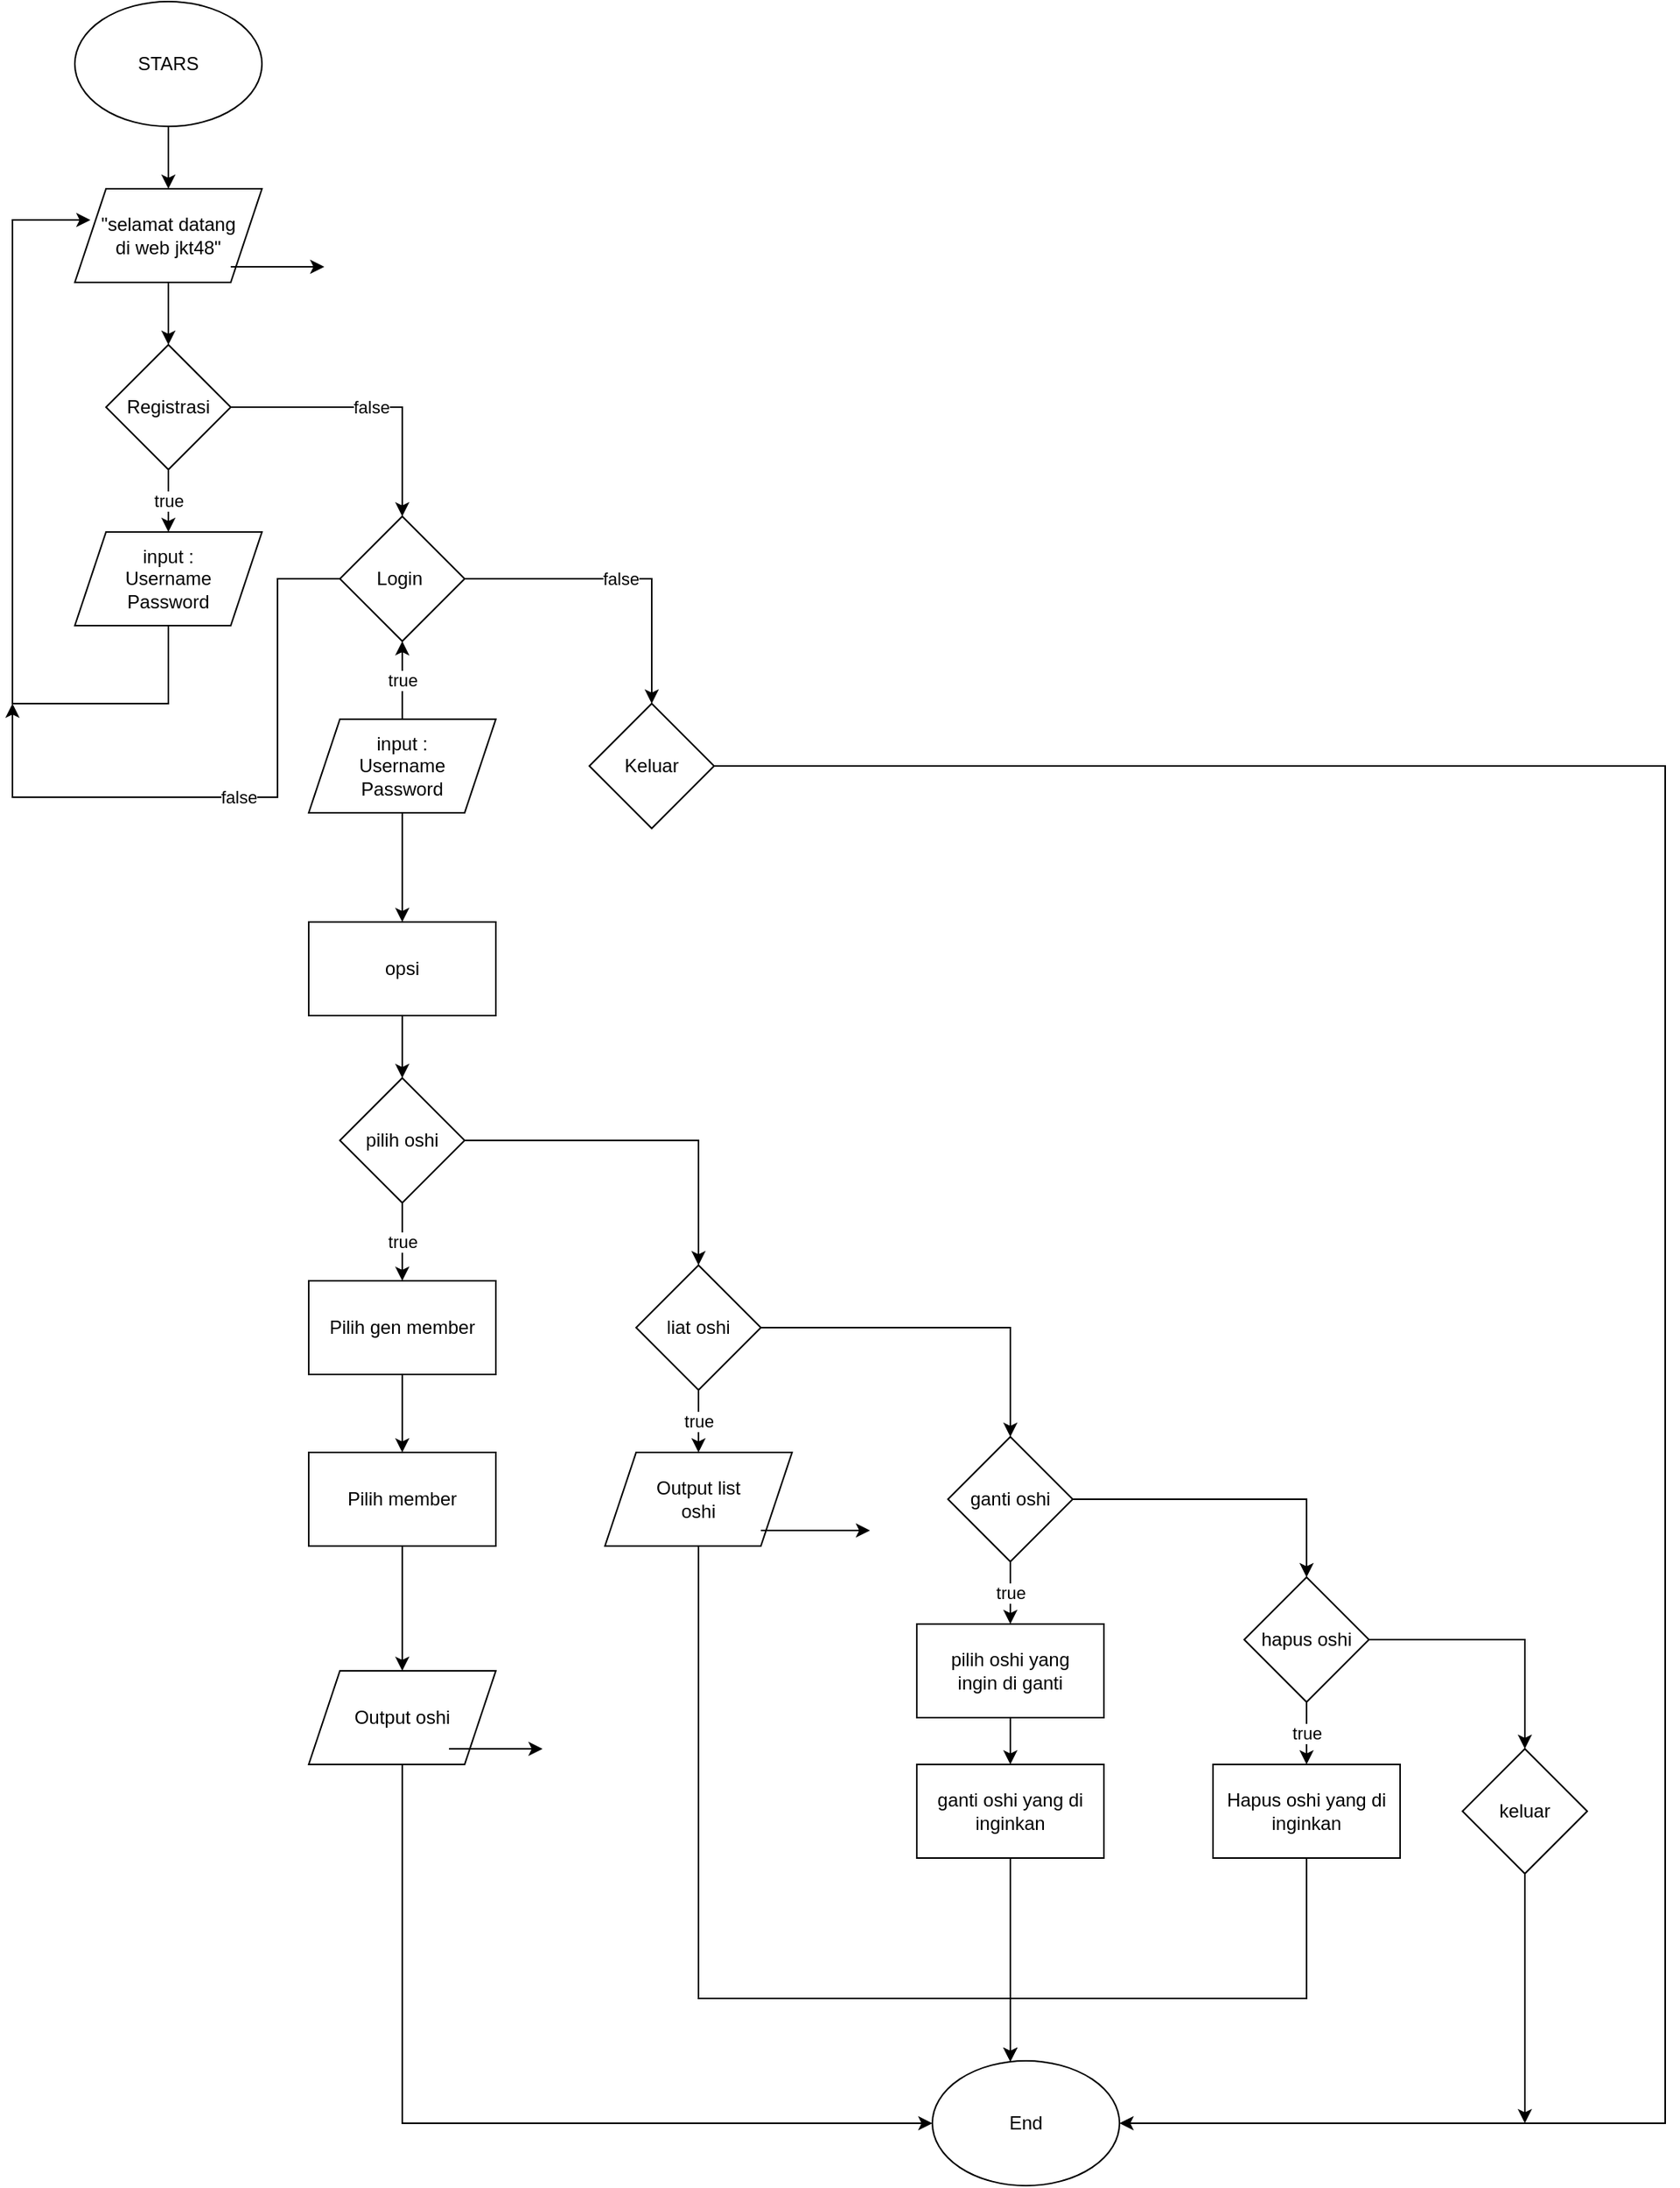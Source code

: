 <mxfile version="24.7.17">
  <diagram id="O3qtBx4zgoudDYwL3oXA" name="Page-2">
    <mxGraphModel dx="3440" dy="2615" grid="1" gridSize="10" guides="1" tooltips="1" connect="1" arrows="1" fold="1" page="1" pageScale="1" pageWidth="850" pageHeight="1100" math="0" shadow="0">
      <root>
        <mxCell id="0" />
        <mxCell id="1" parent="0" />
        <mxCell id="olWBgKrgr_6ajbvYRlf9-7" value="" style="edgeStyle=orthogonalEdgeStyle;rounded=0;orthogonalLoop=1;jettySize=auto;html=1;" parent="1" source="olWBgKrgr_6ajbvYRlf9-1" target="olWBgKrgr_6ajbvYRlf9-6" edge="1">
          <mxGeometry relative="1" as="geometry" />
        </mxCell>
        <mxCell id="olWBgKrgr_6ajbvYRlf9-1" value="STARS" style="ellipse;whiteSpace=wrap;html=1;" parent="1" vertex="1">
          <mxGeometry y="-80" width="120" height="80" as="geometry" />
        </mxCell>
        <mxCell id="olWBgKrgr_6ajbvYRlf9-13" value="" style="edgeStyle=orthogonalEdgeStyle;rounded=0;orthogonalLoop=1;jettySize=auto;html=1;" parent="1" source="olWBgKrgr_6ajbvYRlf9-6" target="olWBgKrgr_6ajbvYRlf9-12" edge="1">
          <mxGeometry relative="1" as="geometry" />
        </mxCell>
        <mxCell id="olWBgKrgr_6ajbvYRlf9-6" value="&quot;selamat datang&lt;div&gt;di web jkt48&quot;&lt;/div&gt;" style="shape=parallelogram;perimeter=parallelogramPerimeter;whiteSpace=wrap;html=1;fixedSize=1;" parent="1" vertex="1">
          <mxGeometry y="40" width="120" height="60" as="geometry" />
        </mxCell>
        <mxCell id="olWBgKrgr_6ajbvYRlf9-15" value="false" style="edgeStyle=orthogonalEdgeStyle;rounded=0;orthogonalLoop=1;jettySize=auto;html=1;" parent="1" source="olWBgKrgr_6ajbvYRlf9-12" target="olWBgKrgr_6ajbvYRlf9-14" edge="1">
          <mxGeometry relative="1" as="geometry" />
        </mxCell>
        <mxCell id="oDXxkfqGSKGKiWghNTV8-5" value="true" style="edgeStyle=orthogonalEdgeStyle;rounded=0;orthogonalLoop=1;jettySize=auto;html=1;" edge="1" parent="1" source="olWBgKrgr_6ajbvYRlf9-12" target="oDXxkfqGSKGKiWghNTV8-3">
          <mxGeometry relative="1" as="geometry" />
        </mxCell>
        <mxCell id="olWBgKrgr_6ajbvYRlf9-12" value="Registrasi" style="rhombus;whiteSpace=wrap;html=1;" parent="1" vertex="1">
          <mxGeometry x="20" y="140" width="80" height="80" as="geometry" />
        </mxCell>
        <mxCell id="olWBgKrgr_6ajbvYRlf9-17" value="false" style="edgeStyle=orthogonalEdgeStyle;rounded=0;orthogonalLoop=1;jettySize=auto;html=1;" parent="1" source="olWBgKrgr_6ajbvYRlf9-14" target="olWBgKrgr_6ajbvYRlf9-16" edge="1">
          <mxGeometry relative="1" as="geometry" />
        </mxCell>
        <mxCell id="oDXxkfqGSKGKiWghNTV8-17" value="false" style="edgeStyle=orthogonalEdgeStyle;rounded=0;orthogonalLoop=1;jettySize=auto;html=1;" edge="1" parent="1" source="olWBgKrgr_6ajbvYRlf9-14">
          <mxGeometry relative="1" as="geometry">
            <mxPoint x="-40" y="370" as="targetPoint" />
            <Array as="points">
              <mxPoint x="130" y="290" />
              <mxPoint x="130" y="430" />
              <mxPoint x="-40" y="430" />
            </Array>
          </mxGeometry>
        </mxCell>
        <mxCell id="olWBgKrgr_6ajbvYRlf9-14" value="Login&amp;nbsp;" style="rhombus;whiteSpace=wrap;html=1;" parent="1" vertex="1">
          <mxGeometry x="170" y="250" width="80" height="80" as="geometry" />
        </mxCell>
        <mxCell id="olWBgKrgr_6ajbvYRlf9-59" style="edgeStyle=orthogonalEdgeStyle;rounded=0;orthogonalLoop=1;jettySize=auto;html=1;entryX=1;entryY=0.5;entryDx=0;entryDy=0;" parent="1" source="olWBgKrgr_6ajbvYRlf9-16" target="olWBgKrgr_6ajbvYRlf9-52" edge="1">
          <mxGeometry relative="1" as="geometry">
            <Array as="points">
              <mxPoint x="1020" y="410" />
              <mxPoint x="1020" y="1280" />
            </Array>
          </mxGeometry>
        </mxCell>
        <mxCell id="olWBgKrgr_6ajbvYRlf9-16" value="Keluar" style="rhombus;whiteSpace=wrap;html=1;" parent="1" vertex="1">
          <mxGeometry x="330" y="370" width="80" height="80" as="geometry" />
        </mxCell>
        <mxCell id="olWBgKrgr_6ajbvYRlf9-24" value="" style="edgeStyle=orthogonalEdgeStyle;rounded=0;orthogonalLoop=1;jettySize=auto;html=1;" parent="1" source="olWBgKrgr_6ajbvYRlf9-21" target="olWBgKrgr_6ajbvYRlf9-23" edge="1">
          <mxGeometry relative="1" as="geometry" />
        </mxCell>
        <mxCell id="olWBgKrgr_6ajbvYRlf9-21" value="opsi" style="whiteSpace=wrap;html=1;" parent="1" vertex="1">
          <mxGeometry x="150" y="510" width="120" height="60" as="geometry" />
        </mxCell>
        <mxCell id="olWBgKrgr_6ajbvYRlf9-26" value="" style="edgeStyle=orthogonalEdgeStyle;rounded=0;orthogonalLoop=1;jettySize=auto;html=1;" parent="1" source="olWBgKrgr_6ajbvYRlf9-23" target="olWBgKrgr_6ajbvYRlf9-25" edge="1">
          <mxGeometry relative="1" as="geometry" />
        </mxCell>
        <mxCell id="oDXxkfqGSKGKiWghNTV8-13" value="true" style="edgeStyle=orthogonalEdgeStyle;rounded=0;orthogonalLoop=1;jettySize=auto;html=1;" edge="1" parent="1" source="olWBgKrgr_6ajbvYRlf9-23" target="oDXxkfqGSKGKiWghNTV8-11">
          <mxGeometry relative="1" as="geometry" />
        </mxCell>
        <mxCell id="olWBgKrgr_6ajbvYRlf9-23" value="pilih oshi" style="rhombus;whiteSpace=wrap;html=1;" parent="1" vertex="1">
          <mxGeometry x="170" y="610" width="80" height="80" as="geometry" />
        </mxCell>
        <mxCell id="olWBgKrgr_6ajbvYRlf9-28" value="" style="edgeStyle=orthogonalEdgeStyle;rounded=0;orthogonalLoop=1;jettySize=auto;html=1;" parent="1" source="olWBgKrgr_6ajbvYRlf9-25" target="olWBgKrgr_6ajbvYRlf9-27" edge="1">
          <mxGeometry relative="1" as="geometry" />
        </mxCell>
        <mxCell id="olWBgKrgr_6ajbvYRlf9-45" value="true" style="edgeStyle=orthogonalEdgeStyle;rounded=0;orthogonalLoop=1;jettySize=auto;html=1;" parent="1" source="olWBgKrgr_6ajbvYRlf9-25" target="olWBgKrgr_6ajbvYRlf9-44" edge="1">
          <mxGeometry relative="1" as="geometry" />
        </mxCell>
        <mxCell id="olWBgKrgr_6ajbvYRlf9-25" value="liat oshi" style="rhombus;whiteSpace=wrap;html=1;" parent="1" vertex="1">
          <mxGeometry x="360" y="730" width="80" height="80" as="geometry" />
        </mxCell>
        <mxCell id="olWBgKrgr_6ajbvYRlf9-30" value="" style="edgeStyle=orthogonalEdgeStyle;rounded=0;orthogonalLoop=1;jettySize=auto;html=1;" parent="1" source="olWBgKrgr_6ajbvYRlf9-27" target="olWBgKrgr_6ajbvYRlf9-29" edge="1">
          <mxGeometry relative="1" as="geometry" />
        </mxCell>
        <mxCell id="olWBgKrgr_6ajbvYRlf9-47" value="true" style="edgeStyle=orthogonalEdgeStyle;rounded=0;orthogonalLoop=1;jettySize=auto;html=1;" parent="1" source="olWBgKrgr_6ajbvYRlf9-27" target="olWBgKrgr_6ajbvYRlf9-46" edge="1">
          <mxGeometry relative="1" as="geometry" />
        </mxCell>
        <mxCell id="olWBgKrgr_6ajbvYRlf9-27" value="ganti oshi" style="rhombus;whiteSpace=wrap;html=1;" parent="1" vertex="1">
          <mxGeometry x="560" y="840" width="80" height="80" as="geometry" />
        </mxCell>
        <mxCell id="olWBgKrgr_6ajbvYRlf9-32" value="" style="edgeStyle=orthogonalEdgeStyle;rounded=0;orthogonalLoop=1;jettySize=auto;html=1;" parent="1" source="olWBgKrgr_6ajbvYRlf9-29" target="olWBgKrgr_6ajbvYRlf9-31" edge="1">
          <mxGeometry relative="1" as="geometry" />
        </mxCell>
        <mxCell id="olWBgKrgr_6ajbvYRlf9-51" value="true" style="edgeStyle=orthogonalEdgeStyle;rounded=0;orthogonalLoop=1;jettySize=auto;html=1;" parent="1" source="olWBgKrgr_6ajbvYRlf9-29" target="olWBgKrgr_6ajbvYRlf9-50" edge="1">
          <mxGeometry relative="1" as="geometry" />
        </mxCell>
        <mxCell id="olWBgKrgr_6ajbvYRlf9-29" value="hapus oshi" style="rhombus;whiteSpace=wrap;html=1;" parent="1" vertex="1">
          <mxGeometry x="750" y="930" width="80" height="80" as="geometry" />
        </mxCell>
        <mxCell id="olWBgKrgr_6ajbvYRlf9-54" style="edgeStyle=orthogonalEdgeStyle;rounded=0;orthogonalLoop=1;jettySize=auto;html=1;" parent="1" source="olWBgKrgr_6ajbvYRlf9-31" edge="1">
          <mxGeometry relative="1" as="geometry">
            <mxPoint x="930" y="1280" as="targetPoint" />
            <Array as="points">
              <mxPoint x="930" y="1270" />
              <mxPoint x="930" y="1270" />
            </Array>
          </mxGeometry>
        </mxCell>
        <mxCell id="olWBgKrgr_6ajbvYRlf9-31" value="keluar" style="rhombus;whiteSpace=wrap;html=1;" parent="1" vertex="1">
          <mxGeometry x="890" y="1040" width="80" height="80" as="geometry" />
        </mxCell>
        <mxCell id="olWBgKrgr_6ajbvYRlf9-55" style="edgeStyle=orthogonalEdgeStyle;rounded=0;orthogonalLoop=1;jettySize=auto;html=1;entryX=0;entryY=0.5;entryDx=0;entryDy=0;" parent="1" target="olWBgKrgr_6ajbvYRlf9-52" edge="1">
          <mxGeometry relative="1" as="geometry">
            <Array as="points">
              <mxPoint x="210" y="1280" />
            </Array>
            <mxPoint x="210" y="1050" as="sourcePoint" />
            <mxPoint x="500" y="1280" as="targetPoint" />
          </mxGeometry>
        </mxCell>
        <mxCell id="olWBgKrgr_6ajbvYRlf9-42" value="Output oshi" style="shape=parallelogram;perimeter=parallelogramPerimeter;whiteSpace=wrap;html=1;fixedSize=1;" parent="1" vertex="1">
          <mxGeometry x="150" y="990" width="120" height="60" as="geometry" />
        </mxCell>
        <mxCell id="olWBgKrgr_6ajbvYRlf9-56" style="edgeStyle=orthogonalEdgeStyle;rounded=0;orthogonalLoop=1;jettySize=auto;html=1;" parent="1" source="olWBgKrgr_6ajbvYRlf9-44" target="olWBgKrgr_6ajbvYRlf9-52" edge="1">
          <mxGeometry relative="1" as="geometry">
            <Array as="points">
              <mxPoint x="400" y="1200" />
              <mxPoint x="600" y="1200" />
            </Array>
          </mxGeometry>
        </mxCell>
        <mxCell id="olWBgKrgr_6ajbvYRlf9-44" value="Output list&lt;div&gt;oshi&lt;/div&gt;" style="shape=parallelogram;perimeter=parallelogramPerimeter;whiteSpace=wrap;html=1;fixedSize=1;" parent="1" vertex="1">
          <mxGeometry x="340" y="850" width="120" height="60" as="geometry" />
        </mxCell>
        <mxCell id="olWBgKrgr_6ajbvYRlf9-49" value="" style="edgeStyle=orthogonalEdgeStyle;rounded=0;orthogonalLoop=1;jettySize=auto;html=1;" parent="1" source="olWBgKrgr_6ajbvYRlf9-46" target="olWBgKrgr_6ajbvYRlf9-48" edge="1">
          <mxGeometry relative="1" as="geometry" />
        </mxCell>
        <mxCell id="olWBgKrgr_6ajbvYRlf9-46" value="pilih oshi yang&lt;div&gt;ingin di ganti&lt;/div&gt;" style="whiteSpace=wrap;html=1;" parent="1" vertex="1">
          <mxGeometry x="540" y="960" width="120" height="60" as="geometry" />
        </mxCell>
        <mxCell id="olWBgKrgr_6ajbvYRlf9-57" style="edgeStyle=orthogonalEdgeStyle;rounded=0;orthogonalLoop=1;jettySize=auto;html=1;" parent="1" source="olWBgKrgr_6ajbvYRlf9-48" edge="1">
          <mxGeometry relative="1" as="geometry">
            <mxPoint x="570" y="1250" as="targetPoint" />
            <Array as="points">
              <mxPoint x="600" y="1250" />
            </Array>
          </mxGeometry>
        </mxCell>
        <mxCell id="olWBgKrgr_6ajbvYRlf9-48" value="ganti oshi yang di&lt;div&gt;inginkan&lt;/div&gt;" style="whiteSpace=wrap;html=1;" parent="1" vertex="1">
          <mxGeometry x="540" y="1050" width="120" height="60" as="geometry" />
        </mxCell>
        <mxCell id="olWBgKrgr_6ajbvYRlf9-58" style="edgeStyle=orthogonalEdgeStyle;rounded=0;orthogonalLoop=1;jettySize=auto;html=1;" parent="1" source="olWBgKrgr_6ajbvYRlf9-50" target="olWBgKrgr_6ajbvYRlf9-52" edge="1">
          <mxGeometry relative="1" as="geometry">
            <Array as="points">
              <mxPoint x="790" y="1200" />
              <mxPoint x="600" y="1200" />
            </Array>
          </mxGeometry>
        </mxCell>
        <mxCell id="olWBgKrgr_6ajbvYRlf9-50" value="Hapus oshi yang di inginkan" style="whiteSpace=wrap;html=1;" parent="1" vertex="1">
          <mxGeometry x="730" y="1050" width="120" height="60" as="geometry" />
        </mxCell>
        <mxCell id="olWBgKrgr_6ajbvYRlf9-52" value="End" style="ellipse;whiteSpace=wrap;html=1;" parent="1" vertex="1">
          <mxGeometry x="550" y="1240" width="120" height="80" as="geometry" />
        </mxCell>
        <mxCell id="olWBgKrgr_6ajbvYRlf9-60" value="" style="endArrow=classic;html=1;rounded=0;" parent="1" edge="1">
          <mxGeometry width="50" height="50" relative="1" as="geometry">
            <mxPoint x="240" y="1040" as="sourcePoint" />
            <mxPoint x="300" y="1040" as="targetPoint" />
          </mxGeometry>
        </mxCell>
        <mxCell id="olWBgKrgr_6ajbvYRlf9-61" value="" style="endArrow=classic;html=1;rounded=0;" parent="1" edge="1">
          <mxGeometry width="50" height="50" relative="1" as="geometry">
            <mxPoint x="440" y="900" as="sourcePoint" />
            <mxPoint x="510" y="900" as="targetPoint" />
          </mxGeometry>
        </mxCell>
        <mxCell id="olWBgKrgr_6ajbvYRlf9-63" value="" style="endArrow=classic;html=1;rounded=0;" parent="1" edge="1">
          <mxGeometry width="50" height="50" relative="1" as="geometry">
            <mxPoint x="100" y="90" as="sourcePoint" />
            <mxPoint x="160" y="90" as="targetPoint" />
          </mxGeometry>
        </mxCell>
        <mxCell id="oDXxkfqGSKGKiWghNTV8-6" style="edgeStyle=orthogonalEdgeStyle;rounded=0;orthogonalLoop=1;jettySize=auto;html=1;" edge="1" parent="1">
          <mxGeometry relative="1" as="geometry">
            <mxPoint x="10" y="60" as="targetPoint" />
            <mxPoint x="60" y="310" as="sourcePoint" />
            <Array as="points">
              <mxPoint x="60" y="370" />
              <mxPoint x="-40" y="370" />
              <mxPoint x="-40" y="60" />
            </Array>
          </mxGeometry>
        </mxCell>
        <mxCell id="oDXxkfqGSKGKiWghNTV8-3" value="input :&lt;div&gt;Username&lt;/div&gt;&lt;div&gt;Password&lt;/div&gt;" style="shape=parallelogram;perimeter=parallelogramPerimeter;whiteSpace=wrap;html=1;fixedSize=1;" vertex="1" parent="1">
          <mxGeometry y="260" width="120" height="60" as="geometry" />
        </mxCell>
        <mxCell id="oDXxkfqGSKGKiWghNTV8-10" value="" style="edgeStyle=orthogonalEdgeStyle;rounded=0;orthogonalLoop=1;jettySize=auto;html=1;" edge="1" parent="1" source="oDXxkfqGSKGKiWghNTV8-8" target="olWBgKrgr_6ajbvYRlf9-21">
          <mxGeometry relative="1" as="geometry" />
        </mxCell>
        <mxCell id="oDXxkfqGSKGKiWghNTV8-18" value="true" style="edgeStyle=orthogonalEdgeStyle;rounded=0;orthogonalLoop=1;jettySize=auto;html=1;" edge="1" parent="1" source="oDXxkfqGSKGKiWghNTV8-8" target="olWBgKrgr_6ajbvYRlf9-14">
          <mxGeometry relative="1" as="geometry" />
        </mxCell>
        <mxCell id="oDXxkfqGSKGKiWghNTV8-8" value="input :&lt;div&gt;Username&lt;/div&gt;&lt;div&gt;Password&lt;/div&gt;" style="shape=parallelogram;perimeter=parallelogramPerimeter;whiteSpace=wrap;html=1;fixedSize=1;" vertex="1" parent="1">
          <mxGeometry x="150" y="380" width="120" height="60" as="geometry" />
        </mxCell>
        <mxCell id="oDXxkfqGSKGKiWghNTV8-14" value="" style="edgeStyle=orthogonalEdgeStyle;rounded=0;orthogonalLoop=1;jettySize=auto;html=1;" edge="1" parent="1" source="oDXxkfqGSKGKiWghNTV8-11" target="oDXxkfqGSKGKiWghNTV8-12">
          <mxGeometry relative="1" as="geometry" />
        </mxCell>
        <mxCell id="oDXxkfqGSKGKiWghNTV8-11" value="Pilih gen member" style="rounded=0;whiteSpace=wrap;html=1;" vertex="1" parent="1">
          <mxGeometry x="150" y="740" width="120" height="60" as="geometry" />
        </mxCell>
        <mxCell id="oDXxkfqGSKGKiWghNTV8-15" value="" style="edgeStyle=orthogonalEdgeStyle;rounded=0;orthogonalLoop=1;jettySize=auto;html=1;" edge="1" parent="1" source="oDXxkfqGSKGKiWghNTV8-12" target="olWBgKrgr_6ajbvYRlf9-42">
          <mxGeometry relative="1" as="geometry" />
        </mxCell>
        <mxCell id="oDXxkfqGSKGKiWghNTV8-12" value="Pilih member" style="rounded=0;whiteSpace=wrap;html=1;" vertex="1" parent="1">
          <mxGeometry x="150" y="850" width="120" height="60" as="geometry" />
        </mxCell>
      </root>
    </mxGraphModel>
  </diagram>
</mxfile>
